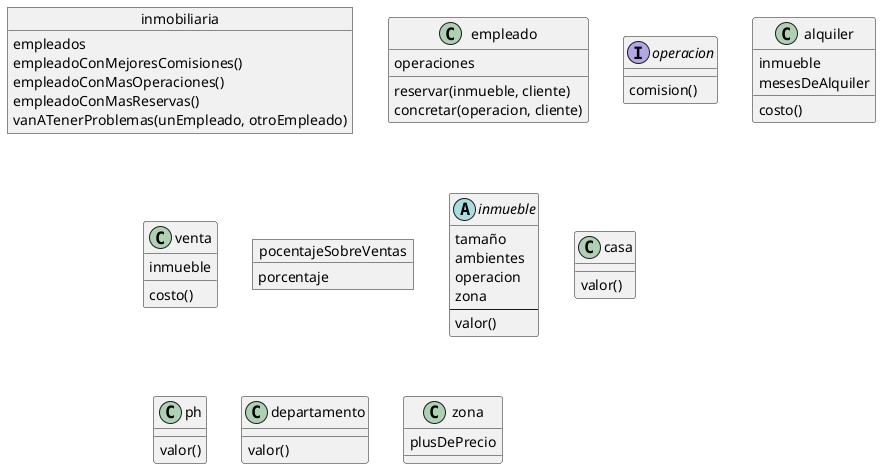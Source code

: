 @startuml inmobiliaria

object inmobiliaria{
    empleados
    empleadoConMejoresComisiones()
    empleadoConMasOperaciones()
    empleadoConMasReservas()
    vanATenerProblemas(unEmpleado, otroEmpleado)
}

class empleado {
    operaciones
    reservar(inmueble, cliente)
    concretar(operacion, cliente)
}

interface operacion {
    comision()
}

class alquiler {
    inmueble
    mesesDeAlquiler
    costo()
}

class venta {
    inmueble
    costo()
}

object pocentajeSobreVentas{
    porcentaje
}

abstract class inmueble {
    tamaño
    ambientes
    operacion
    zona
    --
    valor()
}

class casa {
    valor()
}

class ph {
    valor()
}

class departamento {
    valor()
}

class zona {
    plusDePrecio
}



@enduml